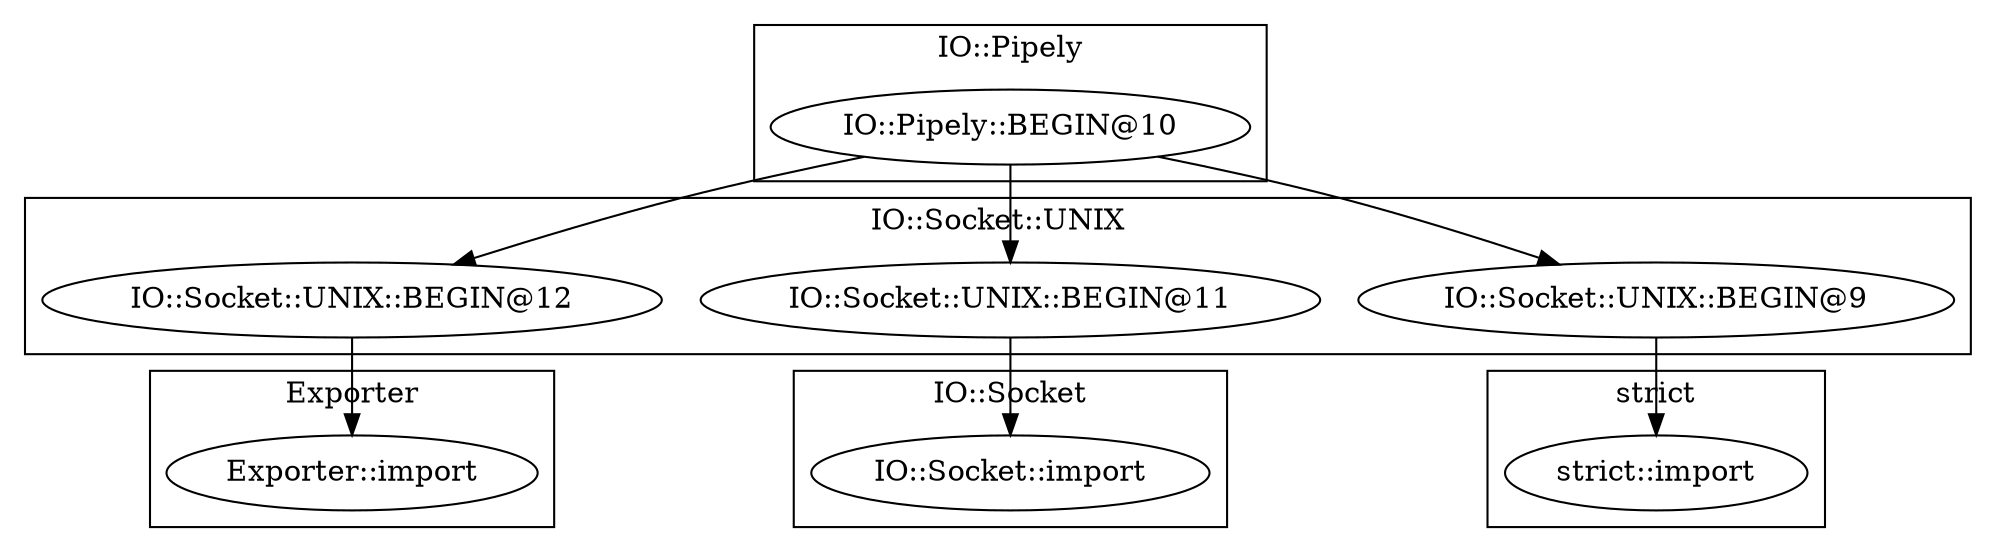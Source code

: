 digraph {
graph [overlap=false]
subgraph cluster_strict {
	label="strict";
	"strict::import";
}
subgraph cluster_IO_Pipely {
	label="IO::Pipely";
	"IO::Pipely::BEGIN@10";
}
subgraph cluster_IO_Socket_UNIX {
	label="IO::Socket::UNIX";
	"IO::Socket::UNIX::BEGIN@12";
	"IO::Socket::UNIX::BEGIN@11";
	"IO::Socket::UNIX::BEGIN@9";
}
subgraph cluster_Exporter {
	label="Exporter";
	"Exporter::import";
}
subgraph cluster_IO_Socket {
	label="IO::Socket";
	"IO::Socket::import";
}
"IO::Pipely::BEGIN@10" -> "IO::Socket::UNIX::BEGIN@9";
"IO::Pipely::BEGIN@10" -> "IO::Socket::UNIX::BEGIN@11";
"IO::Pipely::BEGIN@10" -> "IO::Socket::UNIX::BEGIN@12";
"IO::Socket::UNIX::BEGIN@9" -> "strict::import";
"IO::Socket::UNIX::BEGIN@12" -> "Exporter::import";
"IO::Socket::UNIX::BEGIN@11" -> "IO::Socket::import";
}
